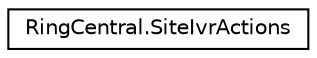 digraph "Graphical Class Hierarchy"
{
 // LATEX_PDF_SIZE
  edge [fontname="Helvetica",fontsize="10",labelfontname="Helvetica",labelfontsize="10"];
  node [fontname="Helvetica",fontsize="10",shape=record];
  rankdir="LR";
  Node0 [label="RingCentral.SiteIvrActions",height=0.2,width=0.4,color="black", fillcolor="white", style="filled",URL="$classRingCentral_1_1SiteIvrActions.html",tooltip="Keys handling settings"];
}
